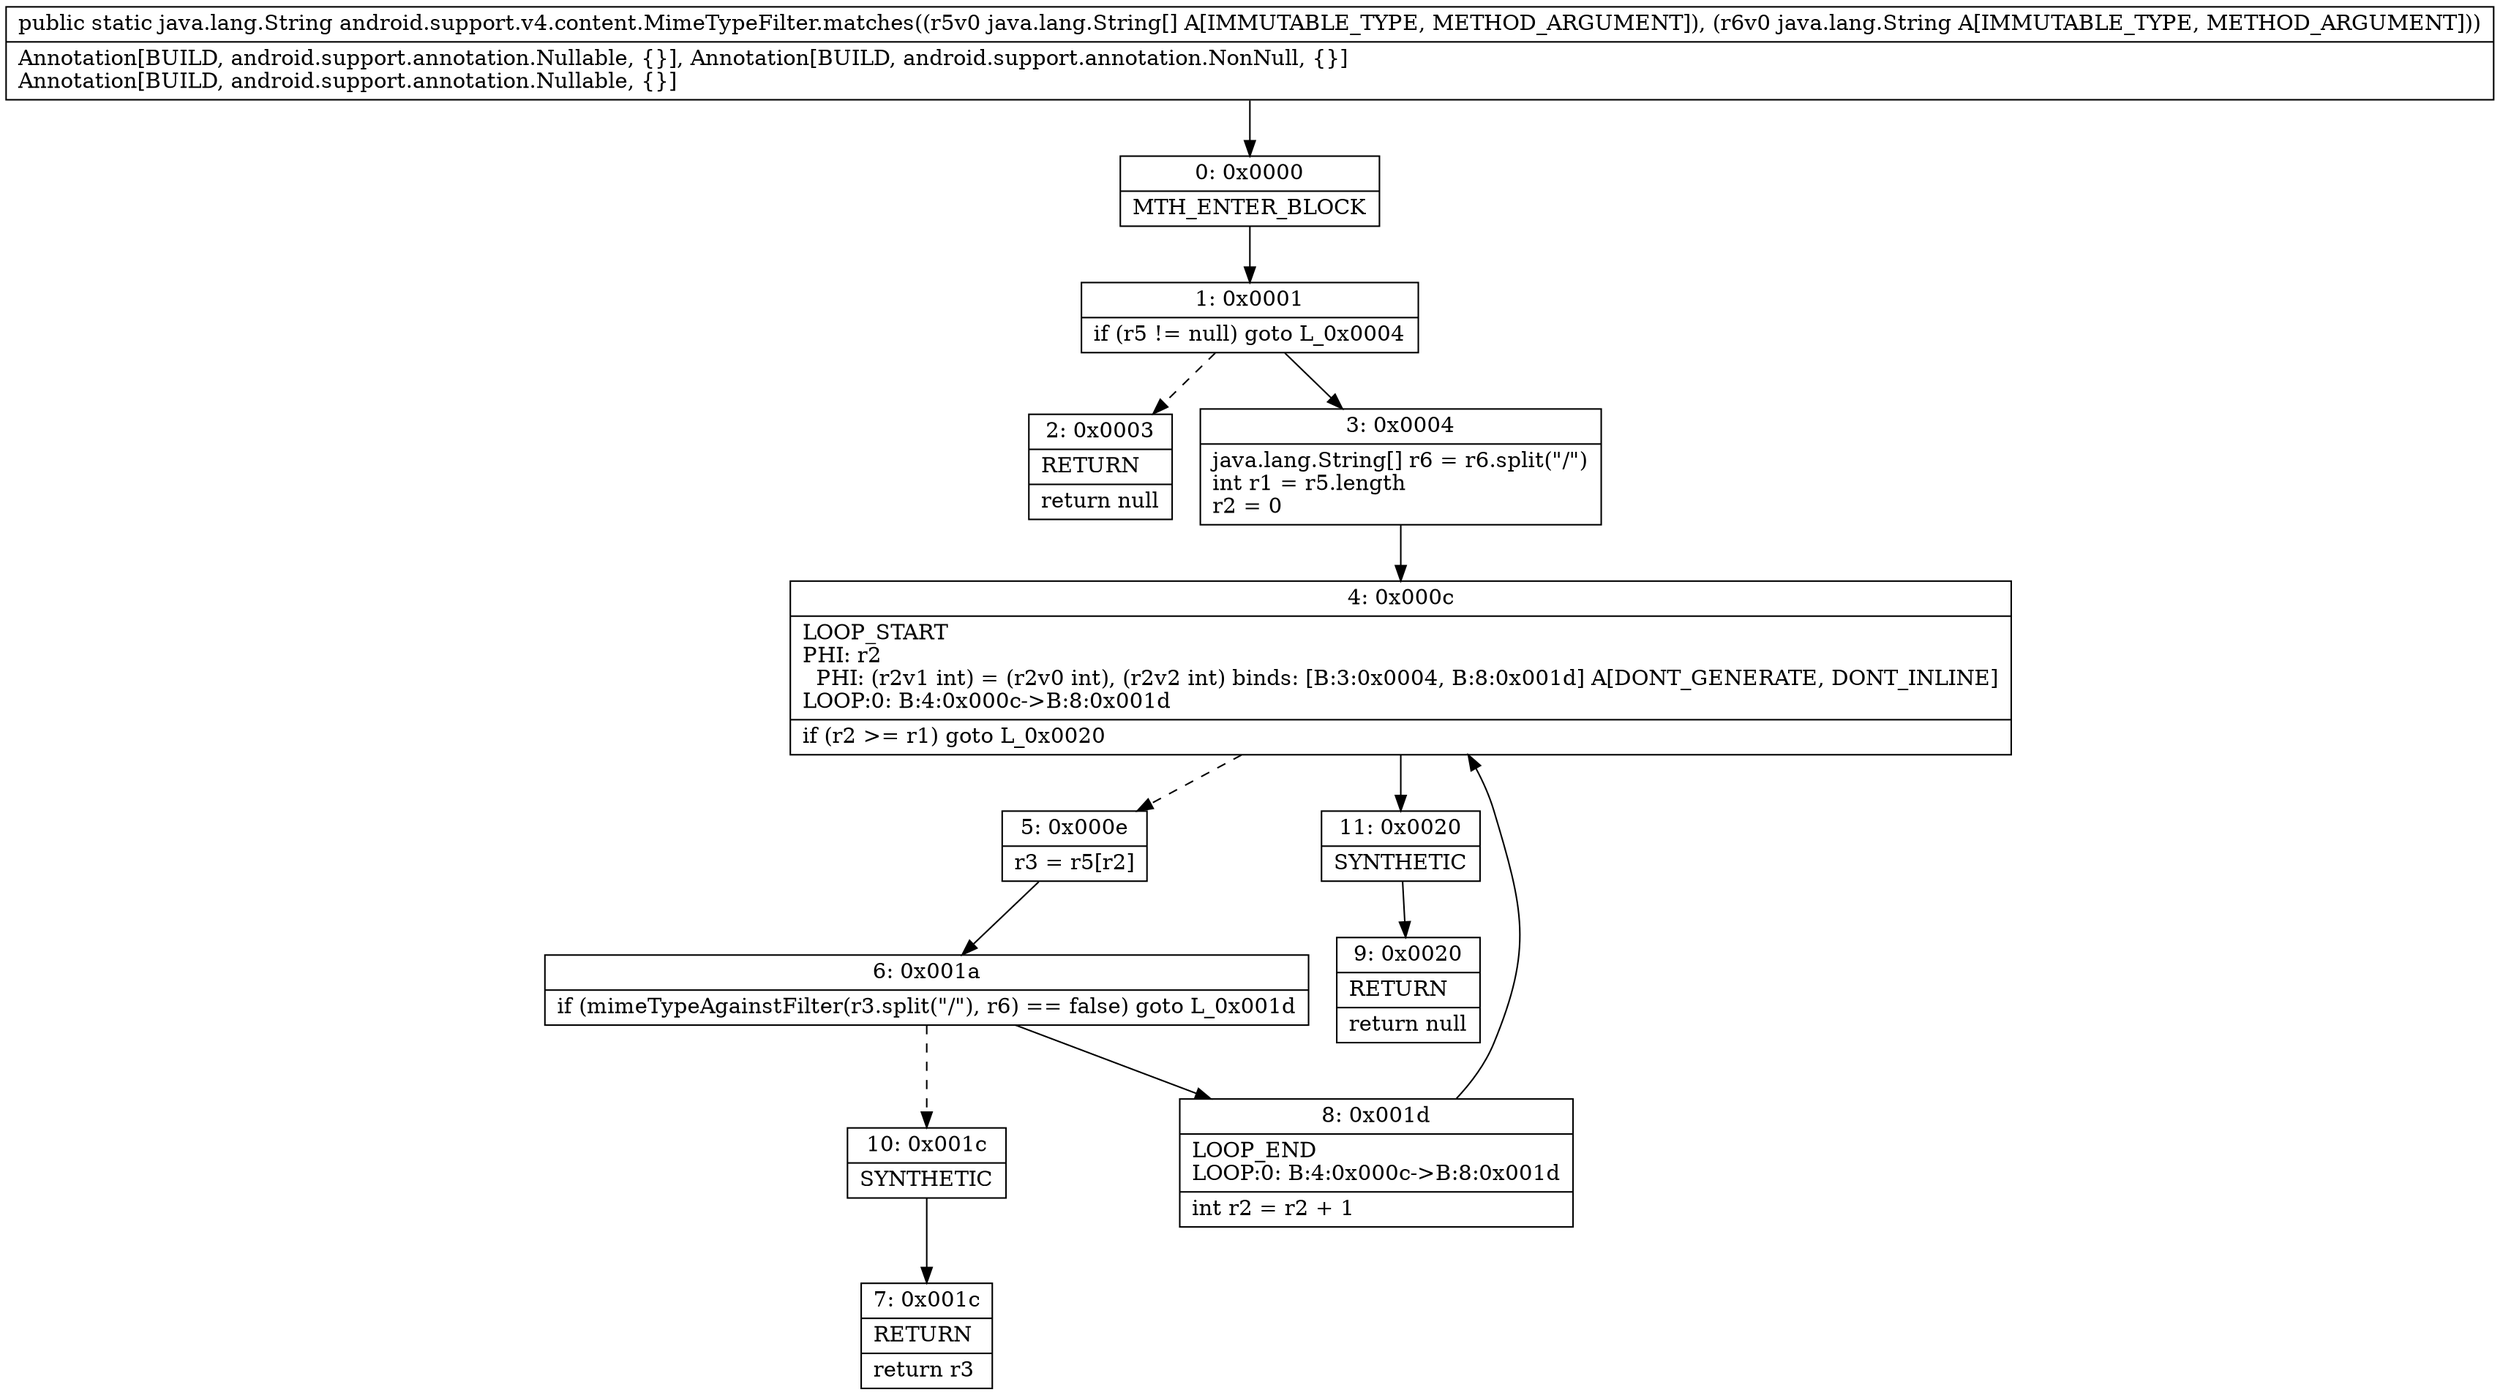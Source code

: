 digraph "CFG forandroid.support.v4.content.MimeTypeFilter.matches([Ljava\/lang\/String;Ljava\/lang\/String;)Ljava\/lang\/String;" {
Node_0 [shape=record,label="{0\:\ 0x0000|MTH_ENTER_BLOCK\l}"];
Node_1 [shape=record,label="{1\:\ 0x0001|if (r5 != null) goto L_0x0004\l}"];
Node_2 [shape=record,label="{2\:\ 0x0003|RETURN\l|return null\l}"];
Node_3 [shape=record,label="{3\:\ 0x0004|java.lang.String[] r6 = r6.split(\"\/\")\lint r1 = r5.length\lr2 = 0\l}"];
Node_4 [shape=record,label="{4\:\ 0x000c|LOOP_START\lPHI: r2 \l  PHI: (r2v1 int) = (r2v0 int), (r2v2 int) binds: [B:3:0x0004, B:8:0x001d] A[DONT_GENERATE, DONT_INLINE]\lLOOP:0: B:4:0x000c\-\>B:8:0x001d\l|if (r2 \>= r1) goto L_0x0020\l}"];
Node_5 [shape=record,label="{5\:\ 0x000e|r3 = r5[r2]\l}"];
Node_6 [shape=record,label="{6\:\ 0x001a|if (mimeTypeAgainstFilter(r3.split(\"\/\"), r6) == false) goto L_0x001d\l}"];
Node_7 [shape=record,label="{7\:\ 0x001c|RETURN\l|return r3\l}"];
Node_8 [shape=record,label="{8\:\ 0x001d|LOOP_END\lLOOP:0: B:4:0x000c\-\>B:8:0x001d\l|int r2 = r2 + 1\l}"];
Node_9 [shape=record,label="{9\:\ 0x0020|RETURN\l|return null\l}"];
Node_10 [shape=record,label="{10\:\ 0x001c|SYNTHETIC\l}"];
Node_11 [shape=record,label="{11\:\ 0x0020|SYNTHETIC\l}"];
MethodNode[shape=record,label="{public static java.lang.String android.support.v4.content.MimeTypeFilter.matches((r5v0 java.lang.String[] A[IMMUTABLE_TYPE, METHOD_ARGUMENT]), (r6v0 java.lang.String A[IMMUTABLE_TYPE, METHOD_ARGUMENT]))  | Annotation[BUILD, android.support.annotation.Nullable, \{\}], Annotation[BUILD, android.support.annotation.NonNull, \{\}]\lAnnotation[BUILD, android.support.annotation.Nullable, \{\}]\l}"];
MethodNode -> Node_0;
Node_0 -> Node_1;
Node_1 -> Node_2[style=dashed];
Node_1 -> Node_3;
Node_3 -> Node_4;
Node_4 -> Node_5[style=dashed];
Node_4 -> Node_11;
Node_5 -> Node_6;
Node_6 -> Node_8;
Node_6 -> Node_10[style=dashed];
Node_8 -> Node_4;
Node_10 -> Node_7;
Node_11 -> Node_9;
}

